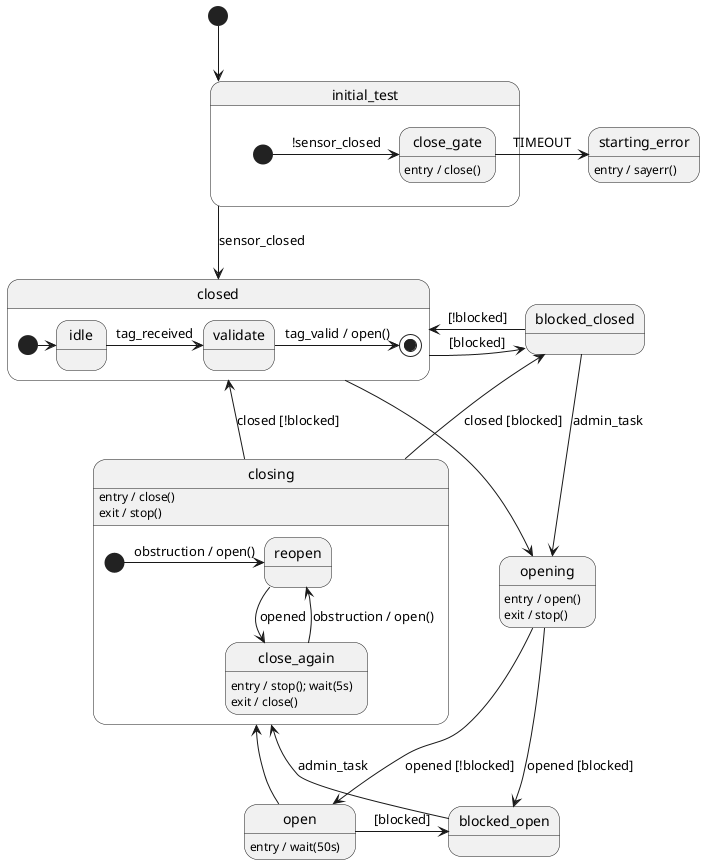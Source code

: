 @startuml
state starting_error
state initial_test{
    [*] -> close_gate: !sensor_closed
    close_gate -> starting_error : TIMEOUT
    close_gate: entry / close()
    
}
starting_error : entry / sayerr()

initial_test --> closed : sensor_closed
closed -> blocked_closed : [blocked]
closed <- blocked_closed : [!blocked]
state closed {
 [*] -> idle
 idle -> validate: tag_received
 validate -> [*] : tag_valid / open()
}
state opening {
    opening : entry / open()
    opening: exit / stop()
}
closed --> opening
blocked_closed --> opening : admin_task

opening --> blocked_open : opened [blocked]
opening --> open : opened [!blocked]
open -> blocked_open : [blocked]

state closing {
    closing : entry / close()
    closing : exit / stop()
    [*] -> reopen : obstruction / open()
    reopen -d-> close_again : opened
    close_again: entry / stop(); wait(5s)
    close_again : exit / close()
    close_again ->reopen :obstruction / open()
}
open -u-> closing
open : entry / wait(50s)
blocked_open -l-> closing: admin_task

closing -u-> blocked_closed : closed [blocked]
closing -u-> closed : closed [!blocked]





[*] --> initial_test




@enduml